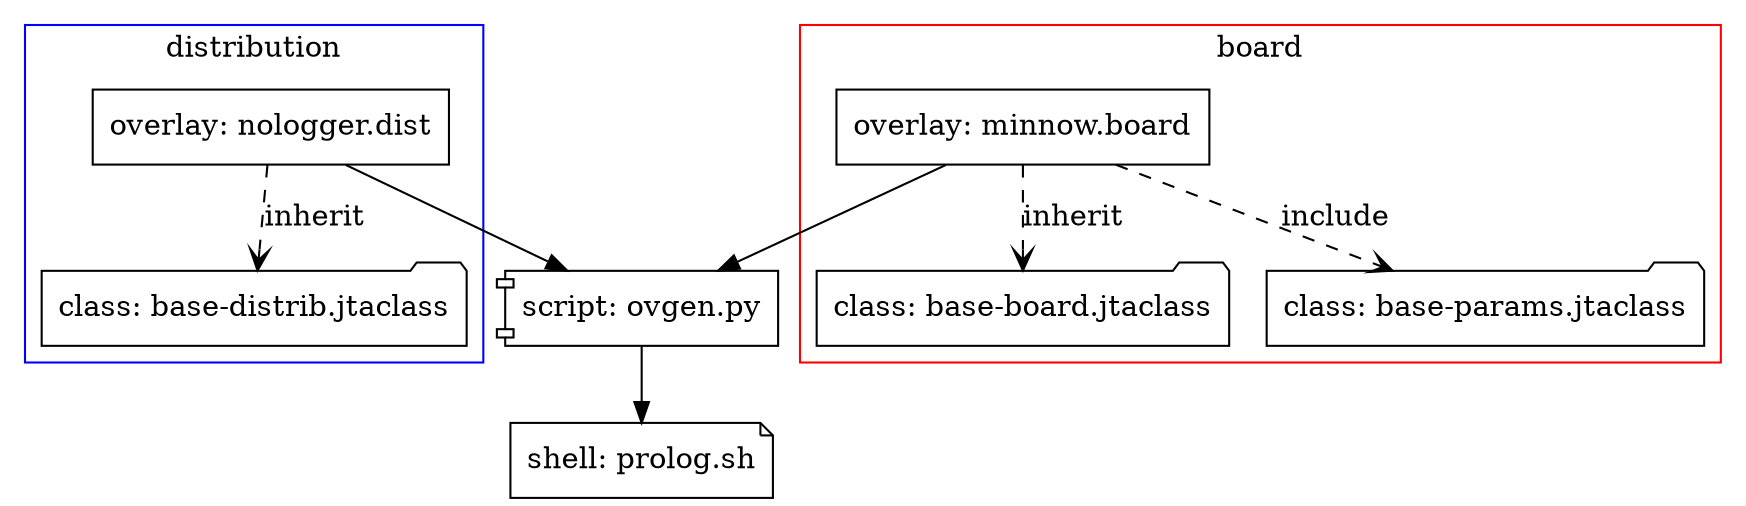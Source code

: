 digraph OVT {
        graph[
              rank=same
              ]

        	subgraph cluster_1 {
                        basedist [shape=folder, label="class: base-distrib.jtaclass"];
                        nologger [shape=rectangle, label="overlay: nologger.dist"];
                        edge [label="inherit", style="dashed", arrowhead="vee"]
                        nologger -> basedist
		        label = "distribution";
		        color=blue
	}

              subgraph cluster_2 {
              baseboard [shape=folder, label="class: base-board.jtaclass"]
              baseparams [shape=folder, label="class: base-params.jtaclass"]
              minnow [shape=rectangle, label="overlay: minnow.board"]
              label = "board";
	      color = red;

              edge [label="inherit", style="dashed", arrowhead="vee"]
              minnow -> baseboard
              edge [label="include"]
              minnow -> baseparams
              }

              minnow -> ovgen
              nologger -> ovgen
              
              ovgen -> prolog

              prolog [shape=note, label="shell: prolog.sh"]
              ovgen [shape=component, label="script: ovgen.py"]
              

}